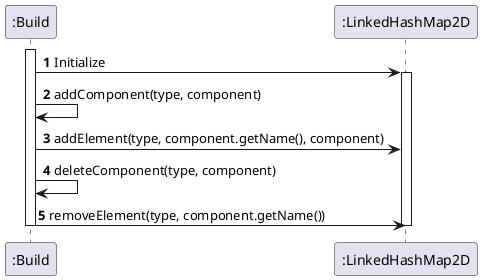 @startuml
'https://plantuml.com/sequence-diagram

autonumber

activate ":Build"
":Build" -> ":LinkedHashMap2D": Initialize

activate ":LinkedHashMap2D"

":Build" -> ":Build": addComponent(type, component)

":Build" -> ":LinkedHashMap2D": addElement(type, component.getName(), component)

":Build" -> ":Build": deleteComponent(type, component)

":Build" -> ":LinkedHashMap2D": removeElement(type, component.getName())

deactivate ":Build"
deactivate ":LinkedHashMap2D"

@enduml